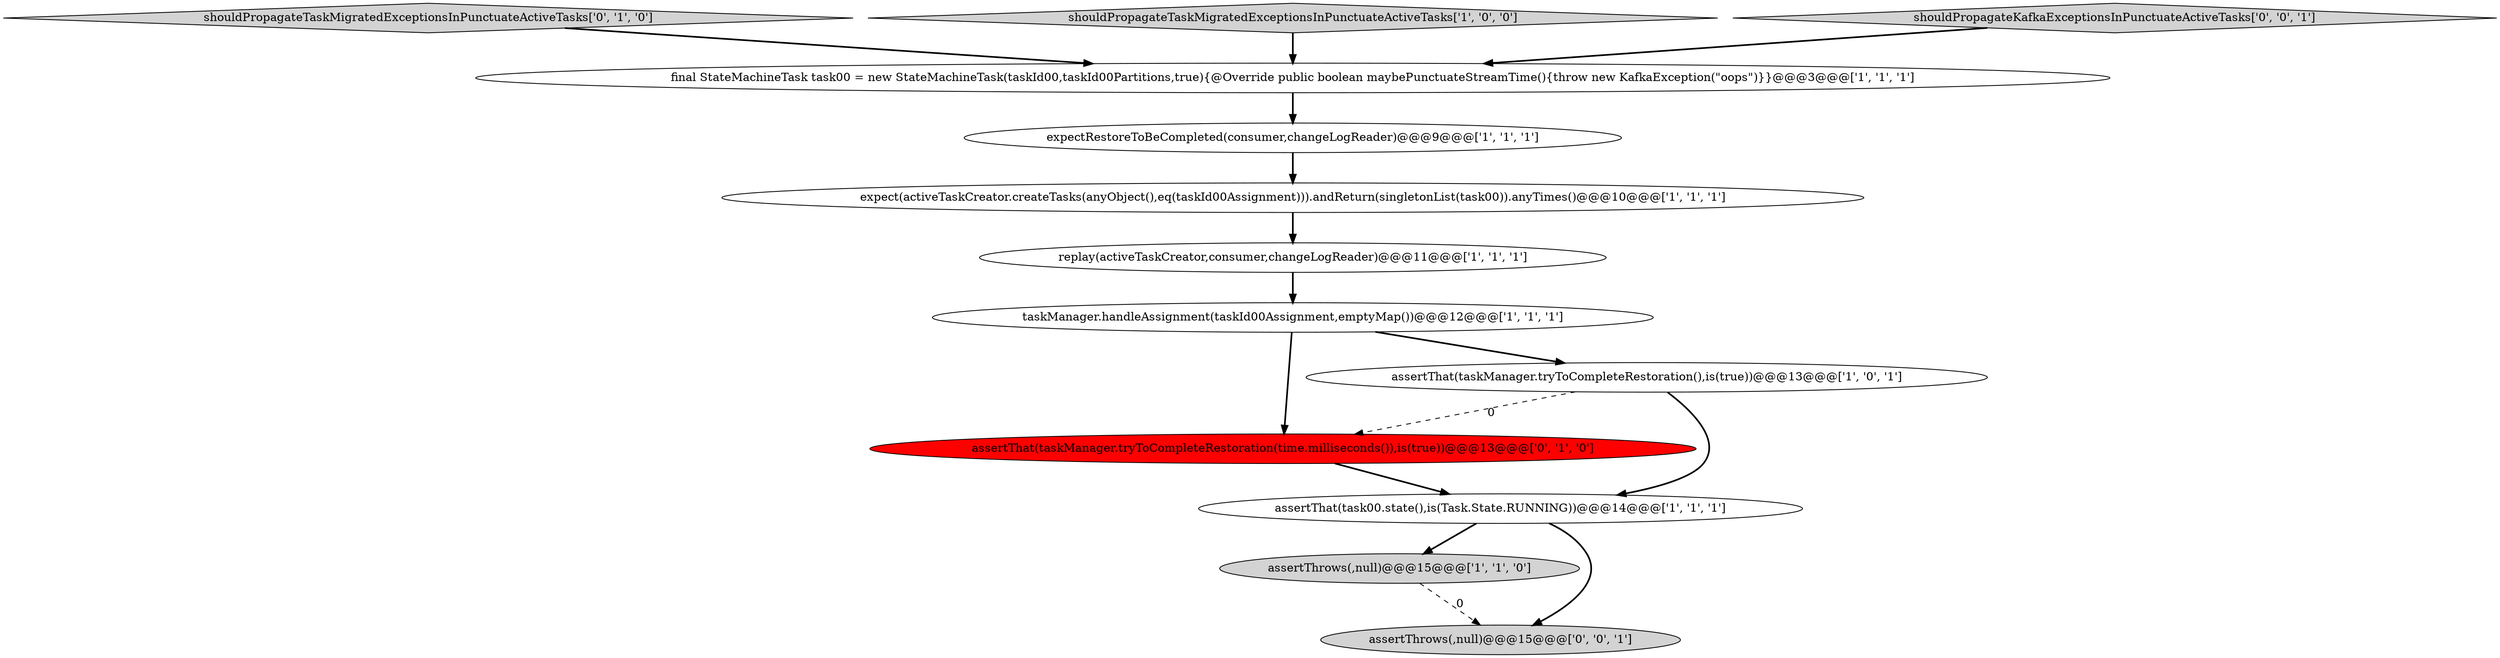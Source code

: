 digraph {
5 [style = filled, label = "final StateMachineTask task00 = new StateMachineTask(taskId00,taskId00Partitions,true){@Override public boolean maybePunctuateStreamTime(){throw new KafkaException(\"oops\")}}@@@3@@@['1', '1', '1']", fillcolor = white, shape = ellipse image = "AAA0AAABBB1BBB"];
10 [style = filled, label = "shouldPropagateTaskMigratedExceptionsInPunctuateActiveTasks['0', '1', '0']", fillcolor = lightgray, shape = diamond image = "AAA0AAABBB2BBB"];
6 [style = filled, label = "taskManager.handleAssignment(taskId00Assignment,emptyMap())@@@12@@@['1', '1', '1']", fillcolor = white, shape = ellipse image = "AAA0AAABBB1BBB"];
3 [style = filled, label = "replay(activeTaskCreator,consumer,changeLogReader)@@@11@@@['1', '1', '1']", fillcolor = white, shape = ellipse image = "AAA0AAABBB1BBB"];
0 [style = filled, label = "expect(activeTaskCreator.createTasks(anyObject(),eq(taskId00Assignment))).andReturn(singletonList(task00)).anyTimes()@@@10@@@['1', '1', '1']", fillcolor = white, shape = ellipse image = "AAA0AAABBB1BBB"];
4 [style = filled, label = "expectRestoreToBeCompleted(consumer,changeLogReader)@@@9@@@['1', '1', '1']", fillcolor = white, shape = ellipse image = "AAA0AAABBB1BBB"];
9 [style = filled, label = "assertThat(taskManager.tryToCompleteRestoration(time.milliseconds()),is(true))@@@13@@@['0', '1', '0']", fillcolor = red, shape = ellipse image = "AAA1AAABBB2BBB"];
8 [style = filled, label = "shouldPropagateTaskMigratedExceptionsInPunctuateActiveTasks['1', '0', '0']", fillcolor = lightgray, shape = diamond image = "AAA0AAABBB1BBB"];
2 [style = filled, label = "assertThat(task00.state(),is(Task.State.RUNNING))@@@14@@@['1', '1', '1']", fillcolor = white, shape = ellipse image = "AAA0AAABBB1BBB"];
11 [style = filled, label = "shouldPropagateKafkaExceptionsInPunctuateActiveTasks['0', '0', '1']", fillcolor = lightgray, shape = diamond image = "AAA0AAABBB3BBB"];
7 [style = filled, label = "assertThrows(,null)@@@15@@@['1', '1', '0']", fillcolor = lightgray, shape = ellipse image = "AAA0AAABBB1BBB"];
1 [style = filled, label = "assertThat(taskManager.tryToCompleteRestoration(),is(true))@@@13@@@['1', '0', '1']", fillcolor = white, shape = ellipse image = "AAA0AAABBB1BBB"];
12 [style = filled, label = "assertThrows(,null)@@@15@@@['0', '0', '1']", fillcolor = lightgray, shape = ellipse image = "AAA0AAABBB3BBB"];
7->12 [style = dashed, label="0"];
0->3 [style = bold, label=""];
6->1 [style = bold, label=""];
3->6 [style = bold, label=""];
11->5 [style = bold, label=""];
1->2 [style = bold, label=""];
1->9 [style = dashed, label="0"];
2->7 [style = bold, label=""];
10->5 [style = bold, label=""];
6->9 [style = bold, label=""];
8->5 [style = bold, label=""];
2->12 [style = bold, label=""];
9->2 [style = bold, label=""];
5->4 [style = bold, label=""];
4->0 [style = bold, label=""];
}
